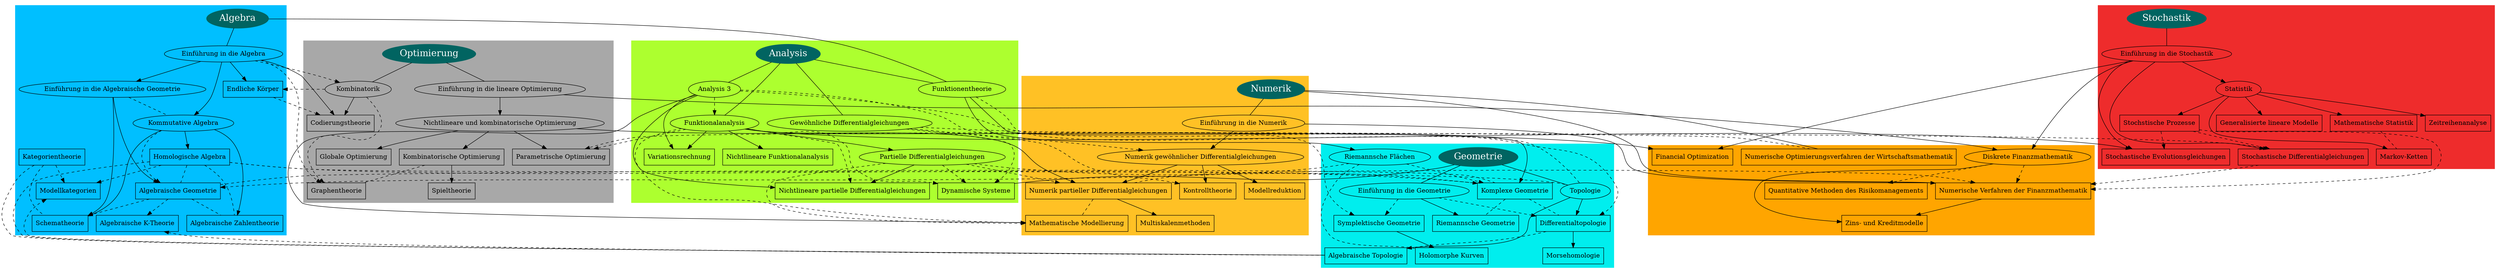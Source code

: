digraph Vorlesungen{
        splines="spline"
        overlap="false"
        start=35
        {
                node [style=filled]
        }
        {
                compound=true;
                subgraph cluster_algebra{
                        style=filled;
                        color=deepskyblue1;
                        Algebra[color="#016461",fontsize=20.0, fontcolor=grey100, style=filled,URL="Algebra.html"]
                        {
                                Algebra1[label="Einführung in die Algebra",URL="Algebra1.html"]
                                KommutativeAlgebra[label="Kommutative Algebra",URL="KommutativeAlgebra.html"]
                                EinfAlgGeo[label="Einführung in die Algebraische Geometrie", URL="EinfAlgGeo.html"]
                        }
                        {
                                node [shape=box]
                                AlgKTheorie[label="Algebraische K-Theorie", URL="AlgKTheorie.html"]
                                Modellkategorien [URL="Modellkategorien.html"]
                                EndlicheKoerper[label="Endliche Körper", URL="EndlicheKoerper.html"]
                                HomologischeAlgebra[label="Homologische Algebra", URL="HomologischeAlgebra.html"]
                                AlgebraischeZahlentheorie[label="Algebraische Zahlentheorie", URL="AlgebraischeZahlentheorie.html"]
                                AlgebraischeGeometrie[label="Algebraische Geometrie", URL="AlgebraischeGeometrie.html"]
                                Schematheorie[URL="Schematheorie.html"]
                                Kategorientheorie[URL="Kategorientheorie.html"]
                        }
                }

                subgraph cluster_geometrie{
                        style=filled;
                        color=cyan2;
                        Geometrie[color="#016461",fontsize=20.0, fontcolor=grey100, style=filled, URL="Geometrie.html"]

                        {
                                Geometrie1[label="Einführung in die Geometrie", URL="Geometrie1.html"]
                                Topologie[URL="Topologie.html"]
                                RiemannscheFlaechen[label="Riemannsche Flächen", URL="RiemannscheFlaechen.html"]
                        }
                        {
                                node [shape=box]
                                Riemannsche[label="Riemannsche Geometrie", URL="Riemannsche.html"]
                                SymplektischeGeometrie[label="Symplektische Geometrie", URL="SymplektischeGeometrie.html"]
                                Differentialtopologie[URL="Differentialtopologie.html"]
                                Morsehomologie[URL="Morsehomologie.html"]
                                Algtopo[label="Algebraische Topologie",URL="Algtopo.html"]
                                HolomorpheKurven[label="Holomorphe Kurven", URL="HolomorpheKurven.html"]
                                KomplexeGeometrie[label="Komplexe Geometrie", URL="KomplexeGeometrie.html"]
                        }
                }

                subgraph cluster_analysis {
                        style=filled;
                        color=greenyellow;
                        Analysis[color="#016461",fontsize=20.0, fontcolor=grey100, style=filled, URL="Analysis.html"]

                        {
                                Analysis3[label="Analysis 3", URL="Analysis3.html"]
                                GewoehnlicheDGL[label="Gewöhnliche Differentialgleichungen", URL="GewoehnlicheDGL.html"]
                                Funktionentheorie[URL="Funktionentheorie.html"]
                                Funktionalanalysis[URL="Funktionalanalysis.html"]
                                PartielleDGL[label="Partielle Differentialgleichungen", URL="PartielleDGL.html"]
                        }
                        {
                                node [shape=box]
                                NichtlineareFunktionalanalysis[label="Nichtlineare Funktionalanalysis", URL="NichtlineareFunktionalanalysis.html"]
                                DynamischeSysteme[label="Dynamische Systeme", URL="DynamischeSysteme.html"]
                                Variationsrechnung[URL="Variationsrechnung.html"]
                                NichtlinearePartielleDGL[label="Nichtlineare partielle Differentialgleichungen", URL="NichtlinearePartielleDGL.html"]
                        }
                }

                subgraph cluster_numerik{
                                    style=filled;
                                    color=goldenrod1;
                                    Numerik[color="#016461",fontsize=20.0, fontcolor=grey100, style=filled,URL="Numerik.html"]

                                    {
                                                Numerik1    [label="Einführung in die Numerik",URL="Numerik1.html"]
                                                Numerik2    [label="Numerik gewöhnlicher Differentialgleichungen",URL="Numerik2.html"]
                                  }
                                    {
                                                node [shape=box]
                                                NumerischeVerfahrenzurModellreduktion [label="Modellreduktion", URL="NumerischeVerfahrenzurModellreduktion.html"]
                                                Numerik3[label="Numerik partieller Differentialgleichungen", URL="Numerik3.html"]
                                                Multiskalenmethoden [URL="Multiskalenmethoden.html"]
                                                Kontrolltheorie [URL="Kontrolltheorie.html"]
                                                MathematischeModellierung[label="Mathematische Modellierung", URL="MathematischeModellierung.html"]
                                    }
                        }

                        subgraph cluster_optimierung{
                                    style=filled;
                                    color=grey66;
                                    Optimierung[color="#016461",fontsize=20.0, fontcolor=grey100, style=filled,URL="Optimierung.html"]

                                    {
                                                Kombinatorik [URL="Kombinatorik.html"]
                                                Optimierung1[label="Einführung in die lineare Optimierung", URL="Optimierung1.html"]
                                               Optimierung2[label="Nichtlineare und kombinatorische Optimierung", URL="Optimierung2.html"]
                                    }
                            {
                                                node [shape=box]
                                                Kodierungstheorie[label="Codierungstheorie", URL="Kodierungtheorie.html"]
                                                SpieltheorieOpti4[label="Spieltheorie", URL="SpieltheorieOpti4.html"]
                                                GlobaleOptiOpti4[label="Globale Optimierung", URL="GlobaleOptiOpti4.html"]
                                                Optimierung3[label="Kombinatorische Optimierung", URL="Optimierung3.html"]
                                                ParametrischeOptimierung[label="Parametrische Optimierung", URL="ParametrischeOptimierung.html"]
                                                    Graphentheorie[label="Graphentheorie", URL="Graphentheorie.html"]
                                    }

                        }
                       subgraph cluster_stochastik{
                                    style=filled;
                                    color=firebrick2;
                                    Stochastik[color="#016461",fontsize=20.0, fontcolor=grey100, style=filled, URL="Stochastik.html"]
                                    {
                                                Stochastik1[label="Einführung in die Stochastik", URL="Stochastik1.html"]
                                               Statistik[label="Statistik", URL="Statistik.html"]
                                    }
                                    {
                                                node [shape=box]
                                                Stochastik3[label="Mathematische Statistik", URL="Stochastik3.html"]
                                                StochP[label="Stochstische Prozesse", URL="StochP.html"]
                                                Zeitr[label="Zeitreihenanalyse", URL="Zeitr.html"]
                                                MarkovKetten[label="Markov-Ketten", URL="MarkovKetten.html"]
                                                GeneralisiertelineareModelle[label="Generalisierte lineare Modelle", URL="GeneralisiertelineareModelle.html"]
                                                StochastischeEvolutionsGleichungen[label="Stochastische Evolutionsgleichungen", URL="StochastischeEvolutionsGleichungen.html"]
                                                StochastischeDGL[label="Stochastische Differentialgleichungen", URL="StochastischeDGL.html"]
                                    }
                        }

                subgraph cluster_finanz{
                        style=filled;
                        color=orange;
                        //Wirtschaftsmathematik[color="#016461",fontsize=20.0, fontcolor=grey100, style=filled,URL="Wirtschaftsmathematik.html"]
                        {
                                DiskreteFinanzmathematik[label="Diskrete Finanzmathematik", URL="DiskreteFinanzmathematik.html"]
                        }
                        {
                                node [shape=box]
                                QuantitativeMethodendesRisikomanagements[label="Quantitative Methoden des Risikomanagements", URL="QuantitativeMethodendesRisikomanagements.html"]
                                NumerischeVerfahrenderWirtschaftsmathematik[label="Numerische Optimierungsverfahren der Wirtschaftsmathematik", URL="NumerischeVerfahrenderWirtschaftsmathematik.html"]
                                ZinsundKreditmodelle[label="Zins- und Kreditmodelle", URL="ZinsundKreditmodelle.html"]
                                NumVerfFinanz[label="Numerische Verfahren der Finanzmathematik", URL="NumVerfFinanz.html"]
                                Finanzopt[label="Financial Optimization", URL="Finanzopt.html"]
                        }
                }
        }


        {
                node [shape=box]
                
        }

        Algebra1 -> KommutativeAlgebra;
        Algebra1 -> Kodierungstheorie;
        Algebra1 -> EndlicheKoerper;
        Algebra1 -> Kombinatorik[style=dashed];
        Algebra1 -> Graphentheorie[style=dashed];
        Algebra1 -> EinfAlgGeo;
        EinfAlgGeo -> AlgebraischeGeometrie;
        EinfAlgGeo -> KommutativeAlgebra[style=dashed, arrowhead=none];
        EinfAlgGeo -> Schematheorie;
        KommutativeAlgebra -> AlgebraischeZahlentheorie;
        KommutativeAlgebra -> AlgebraischeGeometrie[style=dashed];
        KommutativeAlgebra -> HomologischeAlgebra;
        KommutativeAlgebra -> Schematheorie;
        AlgebraischeGeometrie -> Schematheorie[style=dashed, arrowhead=none];
        AlgebraischeGeometrie -> AlgKTheorie[style=dashed];
        AlgebraischeGeometrie -> AlgebraischeZahlentheorie[style=dashed,arrowhead=none];
        AlgebraischeGeometrie -> KomplexeGeometrie[style=dashed,arrowhead=none];
        HomologischeAlgebra -> Modellkategorien[style=dashed];
        HomologischeAlgebra -> KomplexeGeometrie[style=dashed,arrowhead=none];
        HomologischeAlgebra -> AlgebraischeZahlentheorie[style=dashed,arrowhead=none];
        HomologischeAlgebra -> AlgebraischeGeometrie[style=dashed,arrowhead=none];
        HomologischeAlgebra -> Algtopo[style=dashed,arrowhead=none];
        HomologischeAlgebra -> Topologie[style=dashed,arrowhead=none];
        EndlicheKoerper -> Kodierungstheorie[style=dashed];
        Kategorientheorie -> Algtopo[style=dashed, arrowhead=none];
        Kategorientheorie -> Modellkategorien[style=dashed];
        Kategorientheorie -> Schematheorie[style=dashed,arrowhead=none];

        Geometrie1 -> Riemannsche;
        Geometrie1 -> SymplektischeGeometrie[style=dashed];
        Geometrie1 -> Differentialtopologie[style=dashed];
        Topologie -> Differentialtopologie;
        Topologie -> Algtopo;
        Differentialtopologie -> Morsehomologie;
        Differentialtopologie -> Algtopo[style=dashed,arrowhead=none];
        SymplektischeGeometrie -> HolomorpheKurven
        Algtopo -> AlgKTheorie[style=dashed];
        Algtopo -> Modellkategorien[style=dashed];
        RiemannscheFlaechen -> KomplexeGeometrie[style=dashed];
        RiemannscheFlaechen -> AlgebraischeGeometrie[style=dashed];
        RiemannscheFlaechen -> HolomorpheKurven[style=dashed,arrowhead=none];
        KomplexeGeometrie -> Riemannsche[style=dashed,arrowhead=none];
        KomplexeGeometrie -> Differentialtopologie[style=dashed,arrowhead=none];

        Funktionentheorie -> RiemannscheFlaechen;
        Funktionentheorie -> KomplexeGeometrie;
        Funktionentheorie -> Topologie[style=dashed,arrowhead=none];
        Analysis3 -> SymplektischeGeometrie[style=dashed];
        Analysis3 -> Differentialtopologie[style=dashed];
        Analysis3 -> MathematischeModellierung;
        Analysis3 -> Variationsrechnung;
        Analysis3 -> Funktionalanalysis[style=dashed];
        Analysis3 -> NichtlinearePartielleDGL;
        GewoehnlicheDGL -> DynamischeSysteme[style=dashed];
        GewoehnlicheDGL -> Numerik2[style=dashed];
        GewoehnlicheDGL -> StochastischeDGL[style=dashed];
        GewoehnlicheDGL -> Kontrolltheorie[style=dashed];
        Funktionalanalysis -> NichtlineareFunktionalanalysis;
        Funktionalanalysis -> PartielleDGL;
        Funktionalanalysis -> ParametrischeOptimierung[style=dashed];
        Funktionalanalysis -> Variationsrechnung;
        Funktionalanalysis -> StochastischeEvolutionsGleichungen;
        Funktionalanalysis -> Numerik3;
        Funktionalanalysis -> NichtlinearePartielleDGL[style=dashed];
        Funktionalanalysis -> MathematischeModellierung[style=dashed];
        Funktionalanalysis -> DynamischeSysteme[style=dashed];
        PartielleDGL -> NichtlinearePartielleDGL;
        PartielleDGL -> Numerik3[style=dashed];
        PartielleDGL -> MathematischeModellierung[style=dashed];
        PartielleDGL -> DynamischeSysteme[style=dashed];
        PartielleDGL -> KomplexeGeometrie[style=dashed];

        Numerik1 -> Numerik2;
        Numerik1 -> NumVerfFinanz;
        Numerik2 -> Numerik3;
        Numerik2 -> Kontrolltheorie;
        Numerik2 -> NumerischeVerfahrenzurModellreduktion;
        Numerik3 -> Multiskalenmethoden;
        Numerik3 -> MathematischeModellierung[style=dashed,arrowhead=none];
        Numerik3 -> NumVerfFinanz[style=dashed];

        Kombinatorik -> Kodierungstheorie;
        Kombinatorik -> EndlicheKoerper[style=dashed];
        Kombinatorik -> Graphentheorie[style=dashed];
        Optimierung1 -> Optimierung2;
        Optimierung1 -> DiskreteFinanzmathematik;
        Optimierung2 -> Optimierung3;
        Optimierung2 -> ParametrischeOptimierung;
        Optimierung2 -> GlobaleOptiOpti4;
        Optimierung2 -> Finanzopt;
        Optimierung3 -> SpieltheorieOpti4;
        Optimierung3 -> Graphentheorie[style=dashed, arrowhead=none];

        Stochastik1 -> DiskreteFinanzmathematik;
        Stochastik1 -> Statistik;
        Stochastik1 -> StochastischeDGL;
        Stochastik1 -> StochastischeEvolutionsGleichungen;
        Stochastik1 -> Finanzopt;
        Statistik -> Stochastik3;
        Statistik -> MarkovKetten;
        Statistik -> StochP;
        Statistik -> Zeitr;
        Statistik -> GeneralisiertelineareModelle;
        Stochastik3 -> MarkovKetten[style=dashed,arrowhead=none];
        StochastischeDGL -> NumVerfFinanz[style=dashed];
        StochP -> NumVerfFinanz[style=dashed];
        StochP ->  StochastischeDGL[style=dashed];
        StochP -> StochastischeEvolutionsGleichungen[style=dashed];

        DiskreteFinanzmathematik -> QuantitativeMethodendesRisikomanagements[style=dashed];
        DiskreteFinanzmathematik -> NumVerfFinanz[style=dashed];
        DiskreteFinanzmathematik -> ZinsundKreditmodelle;
        NumerischeVerfahrenderWirtschaftsmathematik -> ParametrischeOptimierung[style=dashed];
        NumVerfFinanz -> ZinsundKreditmodelle;
    
        Algebra -> Algebra1[arrowhead=none];
        Algebra -> Funktionentheorie[arrowhead=none];
        Geometrie -> Geometrie1[arrowhead=none];
        Geometrie -> Topologie[arrowhead=none];
        Geometrie -> DynamischeSysteme[arrowhead=none];
        Analysis -> Analysis3[arrowhead=none];
        Analysis -> Funktionalanalysis[arrowhead=none];
        Analysis -> GewoehnlicheDGL[arrowhead=none];
        Analysis -> Funktionentheorie[arrowhead=none];
        Numerik -> Numerik1[arrowhead=none];
        Numerik -> NumerischeVerfahrenderWirtschaftsmathematik[arrowhead=none];
        Numerik -> NumVerfFinanz[arrowhead=none];
        Optimierung -> Optimierung1[arrowhead=none];
        Optimierung -> Kombinatorik[arrowhead=none];
        Stochastik -> Stochastik1[arrowhead=none];
        //Wirtschaftsmathematik -> DiskreteFinanzmathematik[arrowhead=none];

}